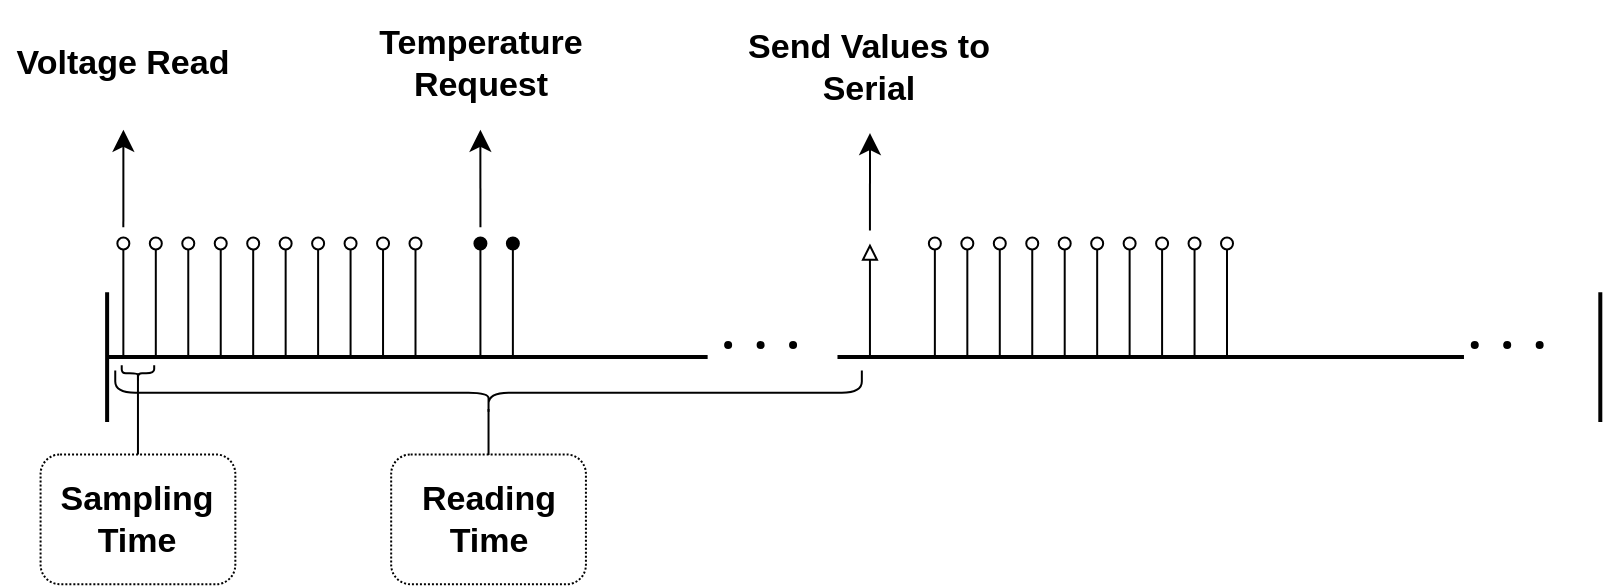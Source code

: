 <mxfile version="24.8.6">
  <diagram name="Página-1" id="GUrDuutOqLoMvuZwz9a1">
    <mxGraphModel dx="1195" dy="622" grid="1" gridSize="10" guides="1" tooltips="1" connect="1" arrows="1" fold="1" page="1" pageScale="1" pageWidth="827" pageHeight="1169" math="0" shadow="0">
      <root>
        <mxCell id="0" />
        <mxCell id="1" parent="0" />
        <mxCell id="ai9MgEBuzhq0wdES0TkW-4" value="" style="line;strokeWidth=2;direction=south;html=1;" vertex="1" parent="1">
          <mxGeometry x="57.445" y="376.073" width="16.23" height="64.921" as="geometry" />
        </mxCell>
        <mxCell id="ai9MgEBuzhq0wdES0TkW-13" value="" style="line;strokeWidth=2;html=1;" vertex="1" parent="1">
          <mxGeometry x="65.56" y="400.419" width="300.261" height="16.23" as="geometry" />
        </mxCell>
        <mxCell id="ai9MgEBuzhq0wdES0TkW-25" value="" style="endArrow=oval;html=1;rounded=0;endFill=0;" edge="1" parent="1">
          <mxGeometry width="50" height="50" relative="1" as="geometry">
            <mxPoint x="73.675" y="408.534" as="sourcePoint" />
            <mxPoint x="73.675" y="351.728" as="targetPoint" />
          </mxGeometry>
        </mxCell>
        <mxCell id="ai9MgEBuzhq0wdES0TkW-26" value="" style="endArrow=oval;html=1;rounded=0;endFill=0;" edge="1" parent="1">
          <mxGeometry width="50" height="50" relative="1" as="geometry">
            <mxPoint x="89.906" y="408.534" as="sourcePoint" />
            <mxPoint x="89.906" y="351.728" as="targetPoint" />
          </mxGeometry>
        </mxCell>
        <mxCell id="ai9MgEBuzhq0wdES0TkW-27" value="" style="endArrow=oval;html=1;rounded=0;endFill=0;" edge="1" parent="1">
          <mxGeometry width="50" height="50" relative="1" as="geometry">
            <mxPoint x="106.136" y="408.534" as="sourcePoint" />
            <mxPoint x="106.136" y="351.728" as="targetPoint" />
          </mxGeometry>
        </mxCell>
        <mxCell id="ai9MgEBuzhq0wdES0TkW-28" value="" style="endArrow=oval;html=1;rounded=0;endFill=0;" edge="1" parent="1">
          <mxGeometry width="50" height="50" relative="1" as="geometry">
            <mxPoint x="122.366" y="408.534" as="sourcePoint" />
            <mxPoint x="122.366" y="351.728" as="targetPoint" />
          </mxGeometry>
        </mxCell>
        <mxCell id="ai9MgEBuzhq0wdES0TkW-29" value="" style="endArrow=oval;html=1;rounded=0;endFill=0;" edge="1" parent="1">
          <mxGeometry width="50" height="50" relative="1" as="geometry">
            <mxPoint x="138.597" y="408.534" as="sourcePoint" />
            <mxPoint x="138.597" y="351.728" as="targetPoint" />
          </mxGeometry>
        </mxCell>
        <mxCell id="ai9MgEBuzhq0wdES0TkW-30" value="" style="endArrow=oval;html=1;rounded=0;endFill=0;" edge="1" parent="1">
          <mxGeometry width="50" height="50" relative="1" as="geometry">
            <mxPoint x="154.827" y="408.534" as="sourcePoint" />
            <mxPoint x="154.827" y="351.728" as="targetPoint" />
          </mxGeometry>
        </mxCell>
        <mxCell id="ai9MgEBuzhq0wdES0TkW-34" value="" style="endArrow=oval;html=1;rounded=0;endFill=0;" edge="1" parent="1">
          <mxGeometry width="50" height="50" relative="1" as="geometry">
            <mxPoint x="171.057" y="408.534" as="sourcePoint" />
            <mxPoint x="171.057" y="351.728" as="targetPoint" />
          </mxGeometry>
        </mxCell>
        <mxCell id="ai9MgEBuzhq0wdES0TkW-35" value="" style="endArrow=oval;html=1;rounded=0;endFill=0;" edge="1" parent="1">
          <mxGeometry width="50" height="50" relative="1" as="geometry">
            <mxPoint x="187.287" y="408.534" as="sourcePoint" />
            <mxPoint x="187.287" y="351.728" as="targetPoint" />
          </mxGeometry>
        </mxCell>
        <mxCell id="ai9MgEBuzhq0wdES0TkW-36" value="" style="endArrow=oval;html=1;rounded=0;endFill=0;" edge="1" parent="1">
          <mxGeometry width="50" height="50" relative="1" as="geometry">
            <mxPoint x="203.518" y="408.534" as="sourcePoint" />
            <mxPoint x="203.518" y="351.728" as="targetPoint" />
          </mxGeometry>
        </mxCell>
        <mxCell id="ai9MgEBuzhq0wdES0TkW-38" value="" style="endArrow=oval;html=1;rounded=0;endFill=0;" edge="1" parent="1">
          <mxGeometry width="50" height="50" relative="1" as="geometry">
            <mxPoint x="219.748" y="408.534" as="sourcePoint" />
            <mxPoint x="219.748" y="351.728" as="targetPoint" />
          </mxGeometry>
        </mxCell>
        <mxCell id="ai9MgEBuzhq0wdES0TkW-42" value="" style="shape=waypoint;sketch=0;fillStyle=solid;size=6;pointerEvents=1;points=[];fillColor=none;resizable=0;rotatable=0;perimeter=centerPerimeter;snapToPoint=1;strokeWidth=0;" vertex="1" parent="1">
          <mxGeometry x="365.821" y="392.304" width="20" height="20" as="geometry" />
        </mxCell>
        <mxCell id="ai9MgEBuzhq0wdES0TkW-43" value="" style="shape=waypoint;sketch=0;fillStyle=solid;size=6;pointerEvents=1;points=[];fillColor=none;resizable=0;rotatable=0;perimeter=centerPerimeter;snapToPoint=1;strokeWidth=0;" vertex="1" parent="1">
          <mxGeometry x="382.051" y="392.304" width="20" height="20" as="geometry" />
        </mxCell>
        <mxCell id="ai9MgEBuzhq0wdES0TkW-44" value="" style="shape=waypoint;sketch=0;fillStyle=solid;size=6;pointerEvents=1;points=[];fillColor=none;resizable=0;rotatable=0;perimeter=centerPerimeter;snapToPoint=1;strokeWidth=0;" vertex="1" parent="1">
          <mxGeometry x="398.282" y="392.304" width="20" height="20" as="geometry" />
        </mxCell>
        <mxCell id="ai9MgEBuzhq0wdES0TkW-63" value="" style="line;strokeWidth=2;html=1;" vertex="1" parent="1">
          <mxGeometry x="430.742" y="400.419" width="313.245" height="16.23" as="geometry" />
        </mxCell>
        <mxCell id="ai9MgEBuzhq0wdES0TkW-64" value="" style="endArrow=oval;html=1;rounded=0;endFill=0;" edge="1" parent="1">
          <mxGeometry width="50" height="50" relative="1" as="geometry">
            <mxPoint x="479.433" y="408.534" as="sourcePoint" />
            <mxPoint x="479.433" y="351.728" as="targetPoint" />
          </mxGeometry>
        </mxCell>
        <mxCell id="ai9MgEBuzhq0wdES0TkW-65" value="" style="endArrow=oval;html=1;rounded=0;endFill=0;" edge="1" parent="1">
          <mxGeometry width="50" height="50" relative="1" as="geometry">
            <mxPoint x="495.664" y="408.534" as="sourcePoint" />
            <mxPoint x="495.664" y="351.728" as="targetPoint" />
          </mxGeometry>
        </mxCell>
        <mxCell id="ai9MgEBuzhq0wdES0TkW-66" value="" style="endArrow=oval;html=1;rounded=0;endFill=0;" edge="1" parent="1">
          <mxGeometry width="50" height="50" relative="1" as="geometry">
            <mxPoint x="511.894" y="408.534" as="sourcePoint" />
            <mxPoint x="511.894" y="351.728" as="targetPoint" />
          </mxGeometry>
        </mxCell>
        <mxCell id="ai9MgEBuzhq0wdES0TkW-67" value="" style="endArrow=oval;html=1;rounded=0;endFill=0;" edge="1" parent="1">
          <mxGeometry width="50" height="50" relative="1" as="geometry">
            <mxPoint x="528.124" y="408.534" as="sourcePoint" />
            <mxPoint x="528.124" y="351.728" as="targetPoint" />
          </mxGeometry>
        </mxCell>
        <mxCell id="ai9MgEBuzhq0wdES0TkW-68" value="" style="endArrow=oval;html=1;rounded=0;endFill=0;" edge="1" parent="1">
          <mxGeometry width="50" height="50" relative="1" as="geometry">
            <mxPoint x="544.355" y="408.534" as="sourcePoint" />
            <mxPoint x="544.355" y="351.728" as="targetPoint" />
          </mxGeometry>
        </mxCell>
        <mxCell id="ai9MgEBuzhq0wdES0TkW-69" value="" style="endArrow=oval;html=1;rounded=0;endFill=0;" edge="1" parent="1">
          <mxGeometry width="50" height="50" relative="1" as="geometry">
            <mxPoint x="560.585" y="408.534" as="sourcePoint" />
            <mxPoint x="560.585" y="351.728" as="targetPoint" />
          </mxGeometry>
        </mxCell>
        <mxCell id="ai9MgEBuzhq0wdES0TkW-70" value="" style="endArrow=oval;html=1;rounded=0;endFill=0;" edge="1" parent="1">
          <mxGeometry width="50" height="50" relative="1" as="geometry">
            <mxPoint x="576.815" y="408.534" as="sourcePoint" />
            <mxPoint x="576.815" y="351.728" as="targetPoint" />
          </mxGeometry>
        </mxCell>
        <mxCell id="ai9MgEBuzhq0wdES0TkW-71" value="" style="endArrow=oval;html=1;rounded=0;endFill=0;" edge="1" parent="1">
          <mxGeometry width="50" height="50" relative="1" as="geometry">
            <mxPoint x="593.046" y="408.534" as="sourcePoint" />
            <mxPoint x="593.046" y="351.728" as="targetPoint" />
          </mxGeometry>
        </mxCell>
        <mxCell id="ai9MgEBuzhq0wdES0TkW-72" value="" style="endArrow=oval;html=1;rounded=0;endFill=0;" edge="1" parent="1">
          <mxGeometry width="50" height="50" relative="1" as="geometry">
            <mxPoint x="609.276" y="408.534" as="sourcePoint" />
            <mxPoint x="609.276" y="351.728" as="targetPoint" />
          </mxGeometry>
        </mxCell>
        <mxCell id="ai9MgEBuzhq0wdES0TkW-73" value="" style="endArrow=oval;html=1;rounded=0;endFill=0;" edge="1" parent="1">
          <mxGeometry width="50" height="50" relative="1" as="geometry">
            <mxPoint x="625.506" y="408.534" as="sourcePoint" />
            <mxPoint x="625.506" y="351.728" as="targetPoint" />
          </mxGeometry>
        </mxCell>
        <mxCell id="ai9MgEBuzhq0wdES0TkW-74" value="" style="shape=waypoint;sketch=0;fillStyle=solid;size=6;pointerEvents=1;points=[];fillColor=none;resizable=0;rotatable=0;perimeter=centerPerimeter;snapToPoint=1;strokeWidth=0;" vertex="1" parent="1">
          <mxGeometry x="739.118" y="392.304" width="20" height="20" as="geometry" />
        </mxCell>
        <mxCell id="ai9MgEBuzhq0wdES0TkW-75" value="" style="shape=waypoint;sketch=0;fillStyle=solid;size=6;pointerEvents=1;points=[];fillColor=none;resizable=0;rotatable=0;perimeter=centerPerimeter;snapToPoint=1;strokeWidth=0;" vertex="1" parent="1">
          <mxGeometry x="755.349" y="392.304" width="20" height="20" as="geometry" />
        </mxCell>
        <mxCell id="ai9MgEBuzhq0wdES0TkW-76" value="" style="shape=waypoint;sketch=0;fillStyle=solid;size=6;pointerEvents=1;points=[];fillColor=none;resizable=0;rotatable=0;perimeter=centerPerimeter;snapToPoint=1;strokeWidth=0;" vertex="1" parent="1">
          <mxGeometry x="771.579" y="392.304" width="20" height="20" as="geometry" />
        </mxCell>
        <mxCell id="ai9MgEBuzhq0wdES0TkW-77" value="" style="line;strokeWidth=2;direction=south;html=1;" vertex="1" parent="1">
          <mxGeometry x="804.04" y="376.073" width="16.23" height="64.921" as="geometry" />
        </mxCell>
        <mxCell id="ai9MgEBuzhq0wdES0TkW-78" value="Sampling Time" style="text;html=1;align=center;verticalAlign=middle;whiteSpace=wrap;rounded=1;fontStyle=1;fillColor=none;gradientColor=none;strokeColor=default;dashed=1;dashPattern=1 1;perimeterSpacing=0;glass=0;shadow=0;fontSize=17;" vertex="1" parent="1">
          <mxGeometry x="32.288" y="457.225" width="97.382" height="64.921" as="geometry" />
        </mxCell>
        <mxCell id="ai9MgEBuzhq0wdES0TkW-79" value="" style="shape=curlyBracket;whiteSpace=wrap;html=1;rounded=1;flipH=1;labelPosition=right;verticalLabelPosition=middle;align=left;verticalAlign=middle;rotation=90;" vertex="1" parent="1">
          <mxGeometry x="76.921" y="408.534" width="8.115" height="16.23" as="geometry" />
        </mxCell>
        <mxCell id="ai9MgEBuzhq0wdES0TkW-80" value="" style="line;strokeWidth=1;direction=south;html=1;" vertex="1" parent="1">
          <mxGeometry x="72.864" y="416.649" width="16.23" height="40.576" as="geometry" />
        </mxCell>
        <mxCell id="ai9MgEBuzhq0wdES0TkW-81" value="" style="edgeStyle=segmentEdgeStyle;endArrow=classic;html=1;curved=0;rounded=0;endSize=8;startSize=8;" edge="1" parent="1">
          <mxGeometry width="50" height="50" relative="1" as="geometry">
            <mxPoint x="73.675" y="343.613" as="sourcePoint" />
            <mxPoint x="73.675" y="294.921" as="targetPoint" />
            <Array as="points">
              <mxPoint x="73.675" y="294.921" />
              <mxPoint x="73.675" y="294.921" />
            </Array>
          </mxGeometry>
        </mxCell>
        <mxCell id="ai9MgEBuzhq0wdES0TkW-82" value="Voltage Read" style="text;strokeColor=none;fillColor=none;html=1;fontSize=17;fontStyle=1;verticalAlign=middle;align=center;whiteSpace=wrap;" vertex="1" parent="1">
          <mxGeometry x="12" y="230" width="122.539" height="64.921" as="geometry" />
        </mxCell>
        <mxCell id="ai9MgEBuzhq0wdES0TkW-83" value="" style="endArrow=oval;html=1;rounded=0;endFill=1;" edge="1" parent="1">
          <mxGeometry width="50" height="50" relative="1" as="geometry">
            <mxPoint x="252.209" y="408.534" as="sourcePoint" />
            <mxPoint x="252.209" y="351.728" as="targetPoint" />
          </mxGeometry>
        </mxCell>
        <mxCell id="ai9MgEBuzhq0wdES0TkW-84" value="" style="endArrow=oval;html=1;rounded=0;endFill=1;" edge="1" parent="1">
          <mxGeometry width="50" height="50" relative="1" as="geometry">
            <mxPoint x="268.439" y="408.534" as="sourcePoint" />
            <mxPoint x="268.439" y="351.728" as="targetPoint" />
          </mxGeometry>
        </mxCell>
        <mxCell id="ai9MgEBuzhq0wdES0TkW-85" value="" style="edgeStyle=segmentEdgeStyle;endArrow=classic;html=1;curved=0;rounded=0;endSize=8;startSize=8;" edge="1" parent="1">
          <mxGeometry width="50" height="50" relative="1" as="geometry">
            <mxPoint x="252.209" y="343.613" as="sourcePoint" />
            <mxPoint x="252.209" y="294.921" as="targetPoint" />
            <Array as="points">
              <mxPoint x="252.209" y="294.921" />
              <mxPoint x="252.209" y="294.921" />
            </Array>
          </mxGeometry>
        </mxCell>
        <mxCell id="ai9MgEBuzhq0wdES0TkW-86" value="Temperature Request" style="text;strokeColor=none;fillColor=none;html=1;fontSize=17;fontStyle=1;verticalAlign=middle;align=center;horizontal=1;whiteSpace=wrap;" vertex="1" parent="1">
          <mxGeometry x="190.534" y="230" width="122.539" height="64.921" as="geometry" />
        </mxCell>
        <mxCell id="ai9MgEBuzhq0wdES0TkW-89" value="Reading Time" style="text;html=1;align=center;verticalAlign=middle;whiteSpace=wrap;rounded=1;fontStyle=1;fillColor=none;gradientColor=none;strokeColor=default;dashed=1;dashPattern=1 1;perimeterSpacing=0;glass=0;shadow=0;fontSize=17;" vertex="1" parent="1">
          <mxGeometry x="207.585" y="457.229" width="97.382" height="64.921" as="geometry" />
        </mxCell>
        <mxCell id="ai9MgEBuzhq0wdES0TkW-90" value="" style="shape=curlyBracket;whiteSpace=wrap;html=1;rounded=1;flipH=1;labelPosition=right;verticalLabelPosition=middle;align=left;verticalAlign=middle;rotation=90;" vertex="1" parent="1">
          <mxGeometry x="245.116" y="239.738" width="22.317" height="373.298" as="geometry" />
        </mxCell>
        <mxCell id="ai9MgEBuzhq0wdES0TkW-91" value="" style="line;strokeWidth=1;direction=south;html=1;" vertex="1" parent="1">
          <mxGeometry x="248.15" y="434.5" width="16.23" height="23" as="geometry" />
        </mxCell>
        <mxCell id="ai9MgEBuzhq0wdES0TkW-92" value="" style="endArrow=block;html=1;rounded=0;endFill=0;" edge="1" parent="1">
          <mxGeometry width="50" height="50" relative="1" as="geometry">
            <mxPoint x="446.973" y="408.534" as="sourcePoint" />
            <mxPoint x="446.973" y="351.728" as="targetPoint" />
          </mxGeometry>
        </mxCell>
        <mxCell id="ai9MgEBuzhq0wdES0TkW-93" value="" style="edgeStyle=segmentEdgeStyle;endArrow=classic;html=1;curved=0;rounded=0;endSize=8;startSize=8;" edge="1" parent="1">
          <mxGeometry width="50" height="50" relative="1" as="geometry">
            <mxPoint x="446.973" y="345.236" as="sourcePoint" />
            <mxPoint x="446.973" y="296.545" as="targetPoint" />
            <Array as="points">
              <mxPoint x="446.973" y="296.545" />
              <mxPoint x="446.973" y="296.545" />
            </Array>
          </mxGeometry>
        </mxCell>
        <mxCell id="ai9MgEBuzhq0wdES0TkW-94" value="Send Values to Serial" style="text;strokeColor=none;fillColor=none;html=1;fontSize=17;fontStyle=1;verticalAlign=middle;align=center;whiteSpace=wrap;" vertex="1" parent="1">
          <mxGeometry x="385.297" y="231.623" width="122.539" height="64.921" as="geometry" />
        </mxCell>
      </root>
    </mxGraphModel>
  </diagram>
</mxfile>
